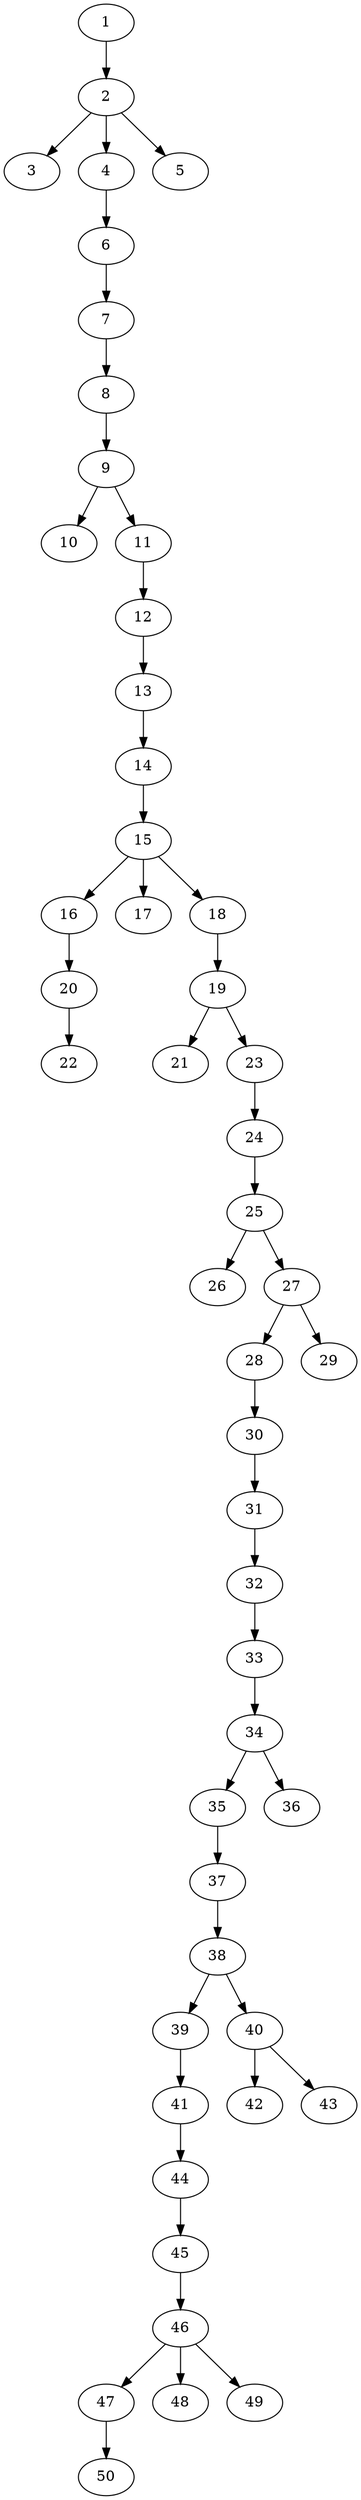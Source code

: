 // DAG automatically generated by daggen at Fri Aug  4 16:35:14 2017
// ./daggen --dot -n 50 --fat 0.2 --regular 0.2 --density 0.2 --jump 1 
digraph G {
  1 [size="368293", alpha="0.07"]
  1 -> 2 [size ="411"]
  2 [size="12563", alpha="0.12"]
  2 -> 3 [size ="210"]
  2 -> 4 [size ="210"]
  2 -> 5 [size ="210"]
  3 [size="1073742", alpha="0.11"]
  4 [size="782758", alpha="0.09"]
  4 -> 6 [size ="679"]
  5 [size="68719", alpha="0.18"]
  6 [size="382614", alpha="0.07"]
  6 -> 7 [size ="411"]
  7 [size="134218", alpha="0.12"]
  7 -> 8 [size ="210"]
  8 [size="158538", alpha="0.05"]
  8 -> 9 [size ="537"]
  9 [size="1073742", alpha="0.02"]
  9 -> 10 [size ="839"]
  9 -> 11 [size ="839"]
  10 [size="3866", alpha="0.14"]
  11 [size="1073742", alpha="0.12"]
  11 -> 12 [size ="839"]
  12 [size="549756", alpha="0.19"]
  12 -> 13 [size ="537"]
  13 [size="267736", alpha="0.12"]
  13 -> 14 [size ="537"]
  14 [size="28991", alpha="0.11"]
  14 -> 15 [size ="75"]
  15 [size="68719", alpha="0.13"]
  15 -> 16 [size ="134"]
  15 -> 17 [size ="134"]
  15 -> 18 [size ="134"]
  16 [size="561572", alpha="0.18"]
  16 -> 20 [size ="679"]
  17 [size="647177", alpha="0.08"]
  18 [size="8590", alpha="0.02"]
  18 -> 19 [size ="34"]
  19 [size="86975", alpha="0.11"]
  19 -> 21 [size ="134"]
  19 -> 23 [size ="134"]
  20 [size="1014361", alpha="0.20"]
  20 -> 22 [size ="839"]
  21 [size="373713", alpha="0.02"]
  22 [size="231928", alpha="0.13"]
  23 [size="5852", alpha="0.05"]
  23 -> 24 [size ="302"]
  24 [size="622346", alpha="0.10"]
  24 -> 25 [size ="411"]
  25 [size="68719", alpha="0.11"]
  25 -> 26 [size ="134"]
  25 -> 27 [size ="134"]
  26 [size="8590", alpha="0.10"]
  27 [size="1073742", alpha="0.06"]
  27 -> 28 [size ="839"]
  27 -> 29 [size ="839"]
  28 [size="414302", alpha="0.01"]
  28 -> 30 [size ="411"]
  29 [size="914659", alpha="0.06"]
  30 [size="368293", alpha="0.15"]
  30 -> 31 [size ="411"]
  31 [size="134218", alpha="0.02"]
  31 -> 32 [size ="210"]
  32 [size="68719", alpha="0.03"]
  32 -> 33 [size ="134"]
  33 [size="368293", alpha="0.05"]
  33 -> 34 [size ="411"]
  34 [size="8590", alpha="0.06"]
  34 -> 35 [size ="34"]
  34 -> 36 [size ="34"]
  35 [size="660973", alpha="0.00"]
  35 -> 37 [size ="411"]
  36 [size="26396", alpha="0.07"]
  37 [size="153642", alpha="0.19"]
  37 -> 38 [size ="210"]
  38 [size="2920", alpha="0.09"]
  38 -> 39 [size ="75"]
  38 -> 40 [size ="75"]
  39 [size="782758", alpha="0.08"]
  39 -> 41 [size ="679"]
  40 [size="299229", alpha="0.00"]
  40 -> 42 [size ="679"]
  40 -> 43 [size ="679"]
  41 [size="8590", alpha="0.17"]
  41 -> 44 [size ="34"]
  42 [size="6675", alpha="0.15"]
  43 [size="10064", alpha="0.14"]
  44 [size="172883", alpha="0.02"]
  44 -> 45 [size ="679"]
  45 [size="320808", alpha="0.02"]
  45 -> 46 [size ="210"]
  46 [size="8590", alpha="0.11"]
  46 -> 47 [size ="34"]
  46 -> 48 [size ="34"]
  46 -> 49 [size ="34"]
  47 [size="128946", alpha="0.16"]
  47 -> 50 [size ="134"]
  48 [size="20382", alpha="0.16"]
  49 [size="428469", alpha="0.11"]
  50 [size="28991", alpha="0.04"]
}
